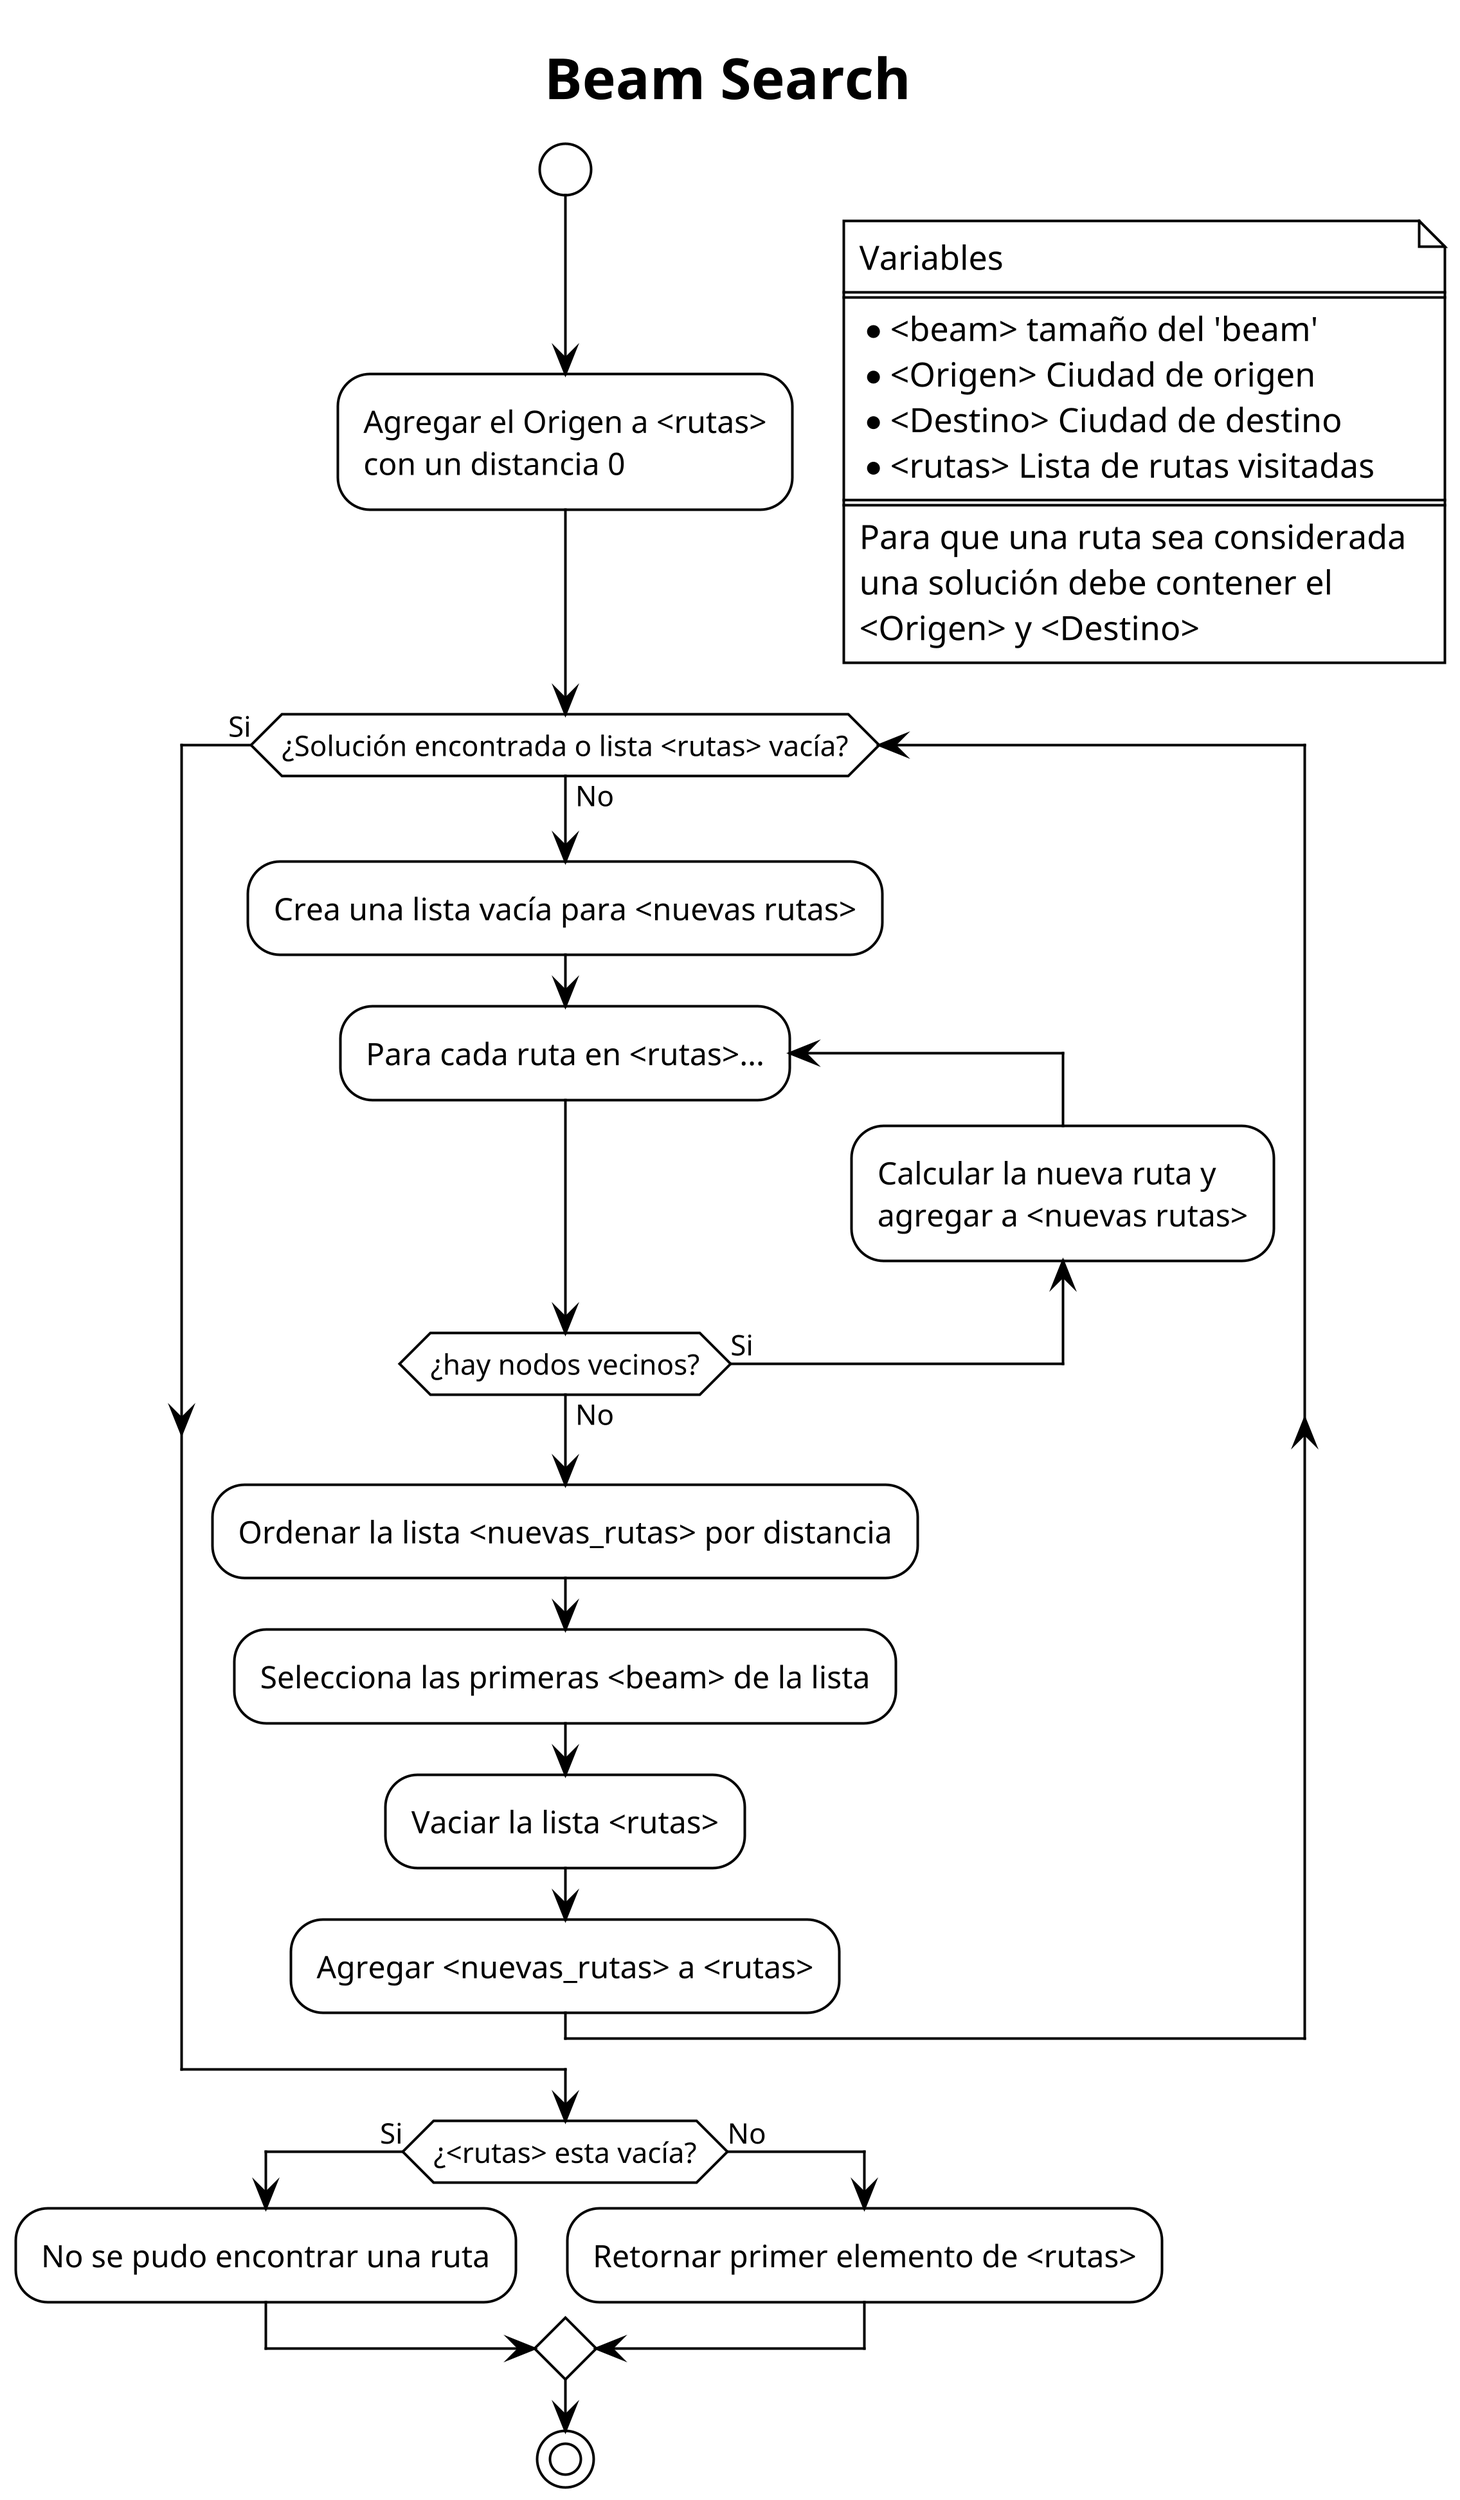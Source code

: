 @startuml
title Beam Search 
!theme plain
scale 5

start 
:Agregar el Origen a <rutas>
con un distancia 0;

floating note right
        Variables
        ======
        * <beam> tamaño del 'beam'
        * <Origen> Ciudad de origen
        * <Destino> Ciudad de destino
        * <rutas> Lista de rutas visitadas
        =====
        Para que una ruta sea considerada
        una solución debe contener el 
        <Origen> y <Destino>    
end note

while (¿Solución encontrada o lista <rutas> vacía?) is (No)
        
        :Crea una lista vacía para <nuevas rutas>;

        repeat:Para cada ruta en <rutas>...;
        backward:Calcular la nueva ruta y
        agregar a <nuevas rutas>;
        
repeat while (¿hay nodos vecinos?) is (Si) not (No)

:Ordenar la lista <nuevas_rutas> por distancia;
:Selecciona las primeras <beam> de la lista;
:Vaciar la lista <rutas>;
:Agregar <nuevas_rutas> a <rutas>;

endwhile (Si)

if (¿<rutas> esta vacía?) then (Si)
:No se pudo encontrar una ruta;
else (No)
:Retornar primer elemento de <rutas>;
endif

stop
@enduml
